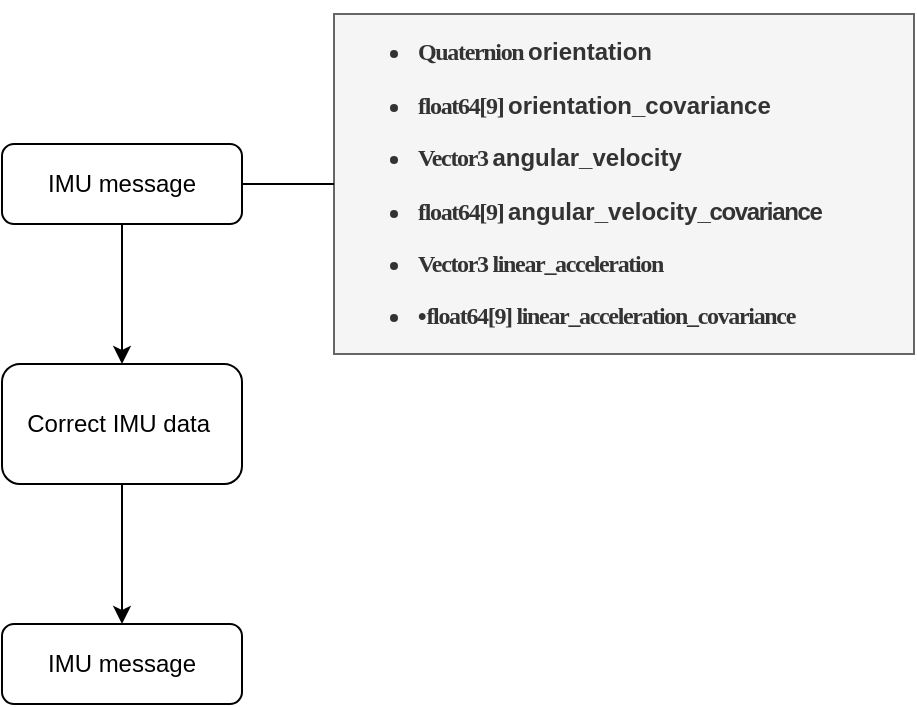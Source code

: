 <mxfile version="21.0.6" type="github">
  <diagram name="페이지-1" id="cLSUxK00jbgOXPonbLDi">
    <mxGraphModel dx="1434" dy="764" grid="1" gridSize="10" guides="1" tooltips="1" connect="1" arrows="1" fold="1" page="1" pageScale="1" pageWidth="827" pageHeight="1169" math="0" shadow="0">
      <root>
        <mxCell id="0" />
        <mxCell id="1" parent="0" />
        <mxCell id="ij9p2UhYs98pJs_ubAgS-2" value="IMU message" style="rounded=1;whiteSpace=wrap;html=1;" vertex="1" parent="1">
          <mxGeometry x="240" y="170" width="120" height="40" as="geometry" />
        </mxCell>
        <mxCell id="ij9p2UhYs98pJs_ubAgS-3" value="Correct IMU data&amp;nbsp;" style="rounded=1;whiteSpace=wrap;html=1;" vertex="1" parent="1">
          <mxGeometry x="240" y="280" width="120" height="60" as="geometry" />
        </mxCell>
        <mxCell id="ij9p2UhYs98pJs_ubAgS-5" value="&lt;div style=&quot;&quot;&gt;&lt;h6&gt;&lt;ul style=&quot;font-size: 12px;&quot;&gt;&lt;li style=&quot;&quot;&gt;&lt;span style=&quot;font-family: &amp;quot;맑은 고딕&amp;quot;; letter-spacing: -0.5pt; background-color: initial;&quot;&gt;Quaternion&amp;nbsp;&lt;/span&gt;orientation&lt;/li&gt;&lt;/ul&gt;&lt;ul style=&quot;font-size: 12px;&quot;&gt;&lt;li style=&quot;&quot;&gt;&lt;span style=&quot;background-color: initial; font-family: &amp;quot;맑은 고딕&amp;quot;; letter-spacing: -0.5pt;&quot;&gt;float64[9]&amp;nbsp;&lt;/span&gt;orientation_covariance&lt;/li&gt;&lt;/ul&gt;&lt;ul style=&quot;font-size: 12px;&quot;&gt;&lt;li style=&quot;&quot;&gt;&lt;span style=&quot;background-color: initial; font-family: &amp;quot;맑은 고딕&amp;quot;; letter-spacing: -0.5pt;&quot;&gt;Vector3&amp;nbsp;&lt;/span&gt;angular_velocity&lt;/li&gt;&lt;/ul&gt;&lt;ul style=&quot;font-size: 12px;&quot;&gt;&lt;li style=&quot;&quot;&gt;&lt;span style=&quot;background-color: initial; font-family: &amp;quot;맑은 고딕&amp;quot;; letter-spacing: -0.5pt;&quot;&gt;float64[9]&amp;nbsp;&lt;/span&gt;angular_velocity&lt;span style=&quot;background-color: initial; letter-spacing: -0.5pt;&quot;&gt;_covariance&lt;/span&gt;&lt;/li&gt;&lt;/ul&gt;&lt;ul style=&quot;font-size: 12px;&quot;&gt;&lt;li style=&quot;&quot;&gt;&lt;span style=&quot;font-family: &amp;quot;맑은 고딕&amp;quot;; letter-spacing: -0.5pt;&quot;&gt;V&lt;/span&gt;&lt;span style=&quot;font-family: &amp;quot;맑은 고딕&amp;quot;; letter-spacing: -0.5pt;&quot;&gt;ector3 &lt;/span&gt;&lt;span style=&quot;font-family: &amp;quot;맑은 고딕&amp;quot;; letter-spacing: -0.5pt;&quot;&gt;linear_acceleration&lt;/span&gt;&lt;/li&gt;&lt;/ul&gt;&lt;ul style=&quot;font-size: 12px;&quot;&gt;&lt;li style=&quot;&quot;&gt;&lt;span style=&quot;&quot;&gt;&lt;span&gt;•&lt;/span&gt;&lt;/span&gt;&lt;span style=&quot;font-family: &amp;quot;맑은 고딕&amp;quot;; letter-spacing: -0.5pt;&quot;&gt;float64[9]&lt;/span&gt;&lt;span style=&quot;font-family: &amp;quot;맑은 고딕&amp;quot;; letter-spacing: -0.5pt;&quot;&gt; &lt;/span&gt;&lt;span style=&quot;font-family: &amp;quot;맑은 고딕&amp;quot;; letter-spacing: -0.5pt;&quot;&gt;linear_acceleration_covarianc&lt;/span&gt;&lt;span style=&quot;font-family: &amp;quot;맑은 고딕&amp;quot;; letter-spacing: -0.5pt;&quot;&gt;e&lt;br&gt;&lt;/span&gt;&lt;/li&gt;&lt;/ul&gt;&lt;/h6&gt;&lt;/div&gt;" style="text;html=1;strokeColor=#666666;fillColor=#f5f5f5;align=left;verticalAlign=middle;whiteSpace=wrap;rounded=0;fontColor=#333333;" vertex="1" parent="1">
          <mxGeometry x="406" y="105" width="290" height="170" as="geometry" />
        </mxCell>
        <mxCell id="ij9p2UhYs98pJs_ubAgS-7" value="" style="endArrow=none;html=1;rounded=0;exitX=1;exitY=0.5;exitDx=0;exitDy=0;" edge="1" parent="1" source="ij9p2UhYs98pJs_ubAgS-2" target="ij9p2UhYs98pJs_ubAgS-5">
          <mxGeometry width="50" height="50" relative="1" as="geometry">
            <mxPoint x="406" y="330" as="sourcePoint" />
            <mxPoint x="456" y="280" as="targetPoint" />
          </mxGeometry>
        </mxCell>
        <mxCell id="ij9p2UhYs98pJs_ubAgS-8" value="" style="endArrow=classic;html=1;rounded=0;exitX=0.5;exitY=1;exitDx=0;exitDy=0;entryX=0.5;entryY=0;entryDx=0;entryDy=0;" edge="1" parent="1" source="ij9p2UhYs98pJs_ubAgS-2" target="ij9p2UhYs98pJs_ubAgS-3">
          <mxGeometry width="50" height="50" relative="1" as="geometry">
            <mxPoint x="406" y="330" as="sourcePoint" />
            <mxPoint x="456" y="280" as="targetPoint" />
          </mxGeometry>
        </mxCell>
        <mxCell id="ij9p2UhYs98pJs_ubAgS-9" value="IMU message" style="rounded=1;whiteSpace=wrap;html=1;" vertex="1" parent="1">
          <mxGeometry x="240" y="410" width="120" height="40" as="geometry" />
        </mxCell>
        <mxCell id="ij9p2UhYs98pJs_ubAgS-10" value="" style="endArrow=classic;html=1;rounded=0;entryX=0.5;entryY=0;entryDx=0;entryDy=0;exitX=0.5;exitY=1;exitDx=0;exitDy=0;" edge="1" parent="1" source="ij9p2UhYs98pJs_ubAgS-3" target="ij9p2UhYs98pJs_ubAgS-9">
          <mxGeometry width="50" height="50" relative="1" as="geometry">
            <mxPoint x="300" y="350" as="sourcePoint" />
            <mxPoint x="310" y="290" as="targetPoint" />
          </mxGeometry>
        </mxCell>
      </root>
    </mxGraphModel>
  </diagram>
</mxfile>
